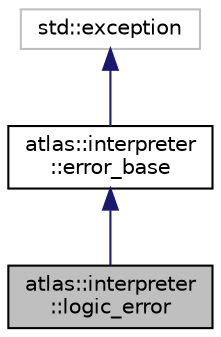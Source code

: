 digraph "atlas::interpreter::logic_error"
{
  edge [fontname="Helvetica",fontsize="10",labelfontname="Helvetica",labelfontsize="10"];
  node [fontname="Helvetica",fontsize="10",shape=record];
  Node1 [label="atlas::interpreter\l::logic_error",height=0.2,width=0.4,color="black", fillcolor="grey75", style="filled", fontcolor="black"];
  Node2 -> Node1 [dir="back",color="midnightblue",fontsize="10",style="solid",fontname="Helvetica"];
  Node2 [label="atlas::interpreter\l::error_base",height=0.2,width=0.4,color="black", fillcolor="white", style="filled",URL="$structatlas_1_1interpreter_1_1error__base.html"];
  Node3 -> Node2 [dir="back",color="midnightblue",fontsize="10",style="solid",fontname="Helvetica"];
  Node3 [label="std::exception",height=0.2,width=0.4,color="grey75", fillcolor="white", style="filled"];
}
